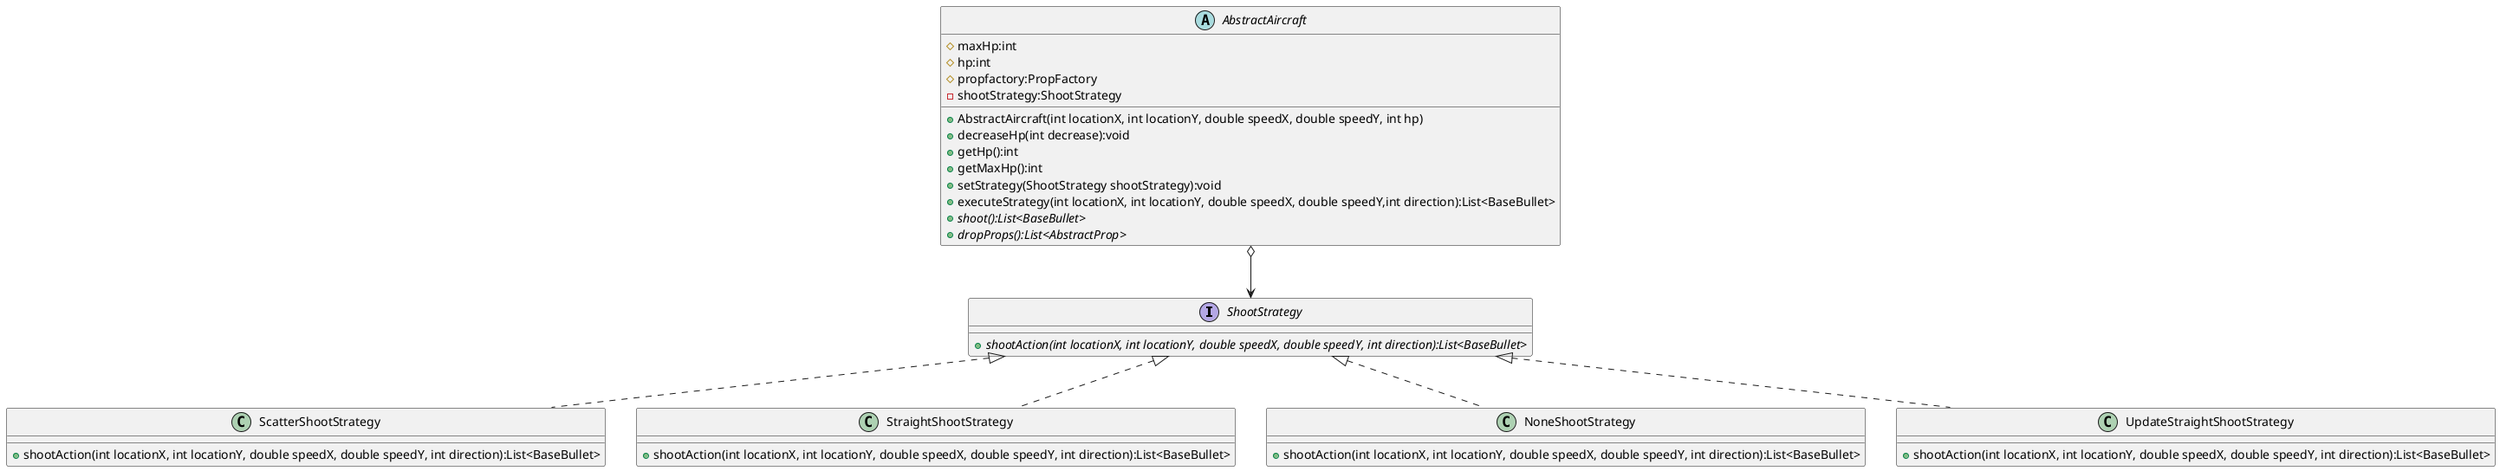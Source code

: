 @startuml
'https://plantuml.com/class-diagram

interface ShootStrategy{
    + {abstract} shootAction(int locationX, int locationY, double speedX, double speedY, int direction):List<BaseBullet>
}

class ScatterShootStrategy {
    + shootAction(int locationX, int locationY, double speedX, double speedY, int direction):List<BaseBullet>
}

class StraightShootStrategy {
    + shootAction(int locationX, int locationY, double speedX, double speedY, int direction):List<BaseBullet>
}

class NoneShootStrategy {
    + shootAction(int locationX, int locationY, double speedX, double speedY, int direction):List<BaseBullet>
}
class UpdateStraightShootStrategy{
    + shootAction(int locationX, int locationY, double speedX, double speedY, int direction):List<BaseBullet>
}

abstract class AbstractAircraft
{
	# maxHp:int
    # hp:int
    # propfactory:PropFactory
    - shootStrategy:ShootStrategy
    + AbstractAircraft(int locationX, int locationY, double speedX, double speedY, int hp)
    + decreaseHp(int decrease):void
    + getHp():int
    + getMaxHp():int
    + setStrategy(ShootStrategy shootStrategy):void
    + executeStrategy(int locationX, int locationY, double speedX, double speedY,int direction):List<BaseBullet>
    + {abstract} shoot():List<BaseBullet>
    + {abstract} dropProps():List<AbstractProp>
 }

ShootStrategy <|.. ScatterShootStrategy
ShootStrategy <|.. StraightShootStrategy
ShootStrategy <|.. NoneShootStrategy
ShootStrategy <|.. UpdateStraightShootStrategy
AbstractAircraft o--> ShootStrategy
@enduml